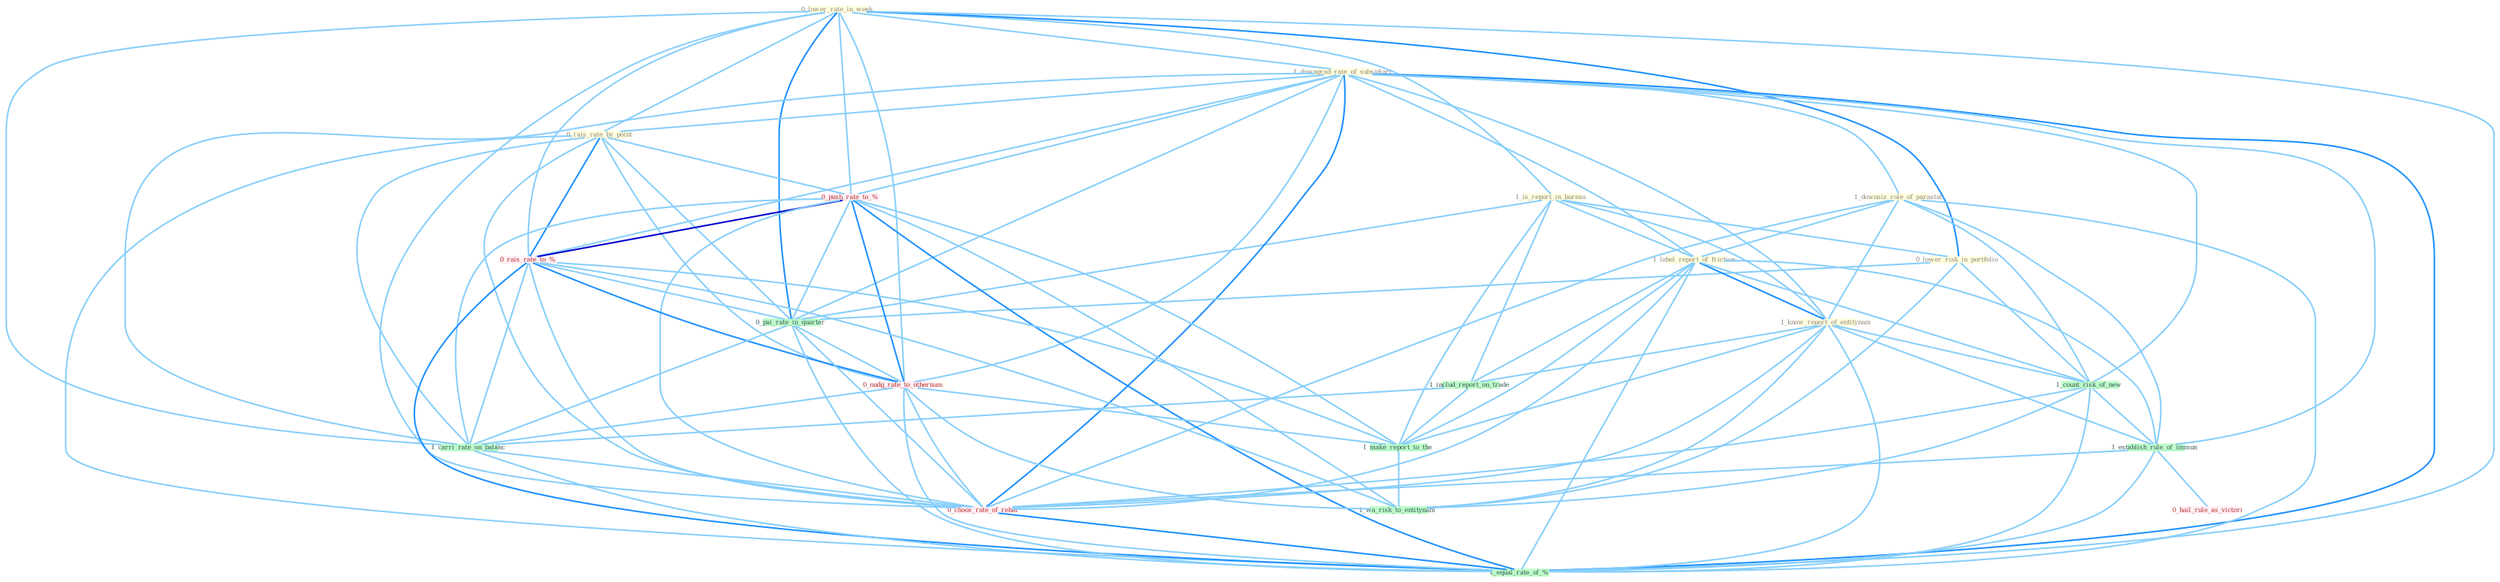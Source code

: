 Graph G{ 
    node
    [shape=polygon,style=filled,width=.5,height=.06,color="#BDFCC9",fixedsize=true,fontsize=4,
    fontcolor="#2f4f4f"];
    {node
    [color="#ffffe0", fontcolor="#8b7d6b"] "0_lower_rate_in_week " "1_is_report_in_bureau " "1_downgrad_rate_of_subsidiari " "0_rais_rate_by_point " "1_downsiz_role_of_parastat " "0_lower_risk_in_portfolio " "1_label_report_of_friction " "1_know_report_of_entitynam "}
{node [color="#fff0f5", fontcolor="#b22222"] "0_push_rate_to_% " "0_rais_rate_to_% " "0_nudg_rate_to_othernum " "0_choos_rate_of_rebat " "0_hail_rule_as_victori "}
edge [color="#B0E2FF"];

	"0_lower_rate_in_week " -- "1_is_report_in_bureau " [w="1", color="#87cefa" ];
	"0_lower_rate_in_week " -- "1_downgrad_rate_of_subsidiari " [w="1", color="#87cefa" ];
	"0_lower_rate_in_week " -- "0_rais_rate_by_point " [w="1", color="#87cefa" ];
	"0_lower_rate_in_week " -- "0_lower_risk_in_portfolio " [w="2", color="#1e90ff" , len=0.8];
	"0_lower_rate_in_week " -- "0_push_rate_to_% " [w="1", color="#87cefa" ];
	"0_lower_rate_in_week " -- "0_rais_rate_to_% " [w="1", color="#87cefa" ];
	"0_lower_rate_in_week " -- "0_pai_rate_in_quarter " [w="2", color="#1e90ff" , len=0.8];
	"0_lower_rate_in_week " -- "0_nudg_rate_to_othernum " [w="1", color="#87cefa" ];
	"0_lower_rate_in_week " -- "1_carri_rate_on_balanc " [w="1", color="#87cefa" ];
	"0_lower_rate_in_week " -- "0_choos_rate_of_rebat " [w="1", color="#87cefa" ];
	"0_lower_rate_in_week " -- "1_equal_rate_of_% " [w="1", color="#87cefa" ];
	"1_is_report_in_bureau " -- "0_lower_risk_in_portfolio " [w="1", color="#87cefa" ];
	"1_is_report_in_bureau " -- "1_label_report_of_friction " [w="1", color="#87cefa" ];
	"1_is_report_in_bureau " -- "1_know_report_of_entitynam " [w="1", color="#87cefa" ];
	"1_is_report_in_bureau " -- "0_pai_rate_in_quarter " [w="1", color="#87cefa" ];
	"1_is_report_in_bureau " -- "1_includ_report_on_trade " [w="1", color="#87cefa" ];
	"1_is_report_in_bureau " -- "1_make_report_to_the " [w="1", color="#87cefa" ];
	"1_downgrad_rate_of_subsidiari " -- "0_rais_rate_by_point " [w="1", color="#87cefa" ];
	"1_downgrad_rate_of_subsidiari " -- "1_downsiz_role_of_parastat " [w="1", color="#87cefa" ];
	"1_downgrad_rate_of_subsidiari " -- "1_label_report_of_friction " [w="1", color="#87cefa" ];
	"1_downgrad_rate_of_subsidiari " -- "1_know_report_of_entitynam " [w="1", color="#87cefa" ];
	"1_downgrad_rate_of_subsidiari " -- "1_count_risk_of_new " [w="1", color="#87cefa" ];
	"1_downgrad_rate_of_subsidiari " -- "0_push_rate_to_% " [w="1", color="#87cefa" ];
	"1_downgrad_rate_of_subsidiari " -- "0_rais_rate_to_% " [w="1", color="#87cefa" ];
	"1_downgrad_rate_of_subsidiari " -- "1_establish_rule_of_immun " [w="1", color="#87cefa" ];
	"1_downgrad_rate_of_subsidiari " -- "0_pai_rate_in_quarter " [w="1", color="#87cefa" ];
	"1_downgrad_rate_of_subsidiari " -- "0_nudg_rate_to_othernum " [w="1", color="#87cefa" ];
	"1_downgrad_rate_of_subsidiari " -- "1_carri_rate_on_balanc " [w="1", color="#87cefa" ];
	"1_downgrad_rate_of_subsidiari " -- "0_choos_rate_of_rebat " [w="2", color="#1e90ff" , len=0.8];
	"1_downgrad_rate_of_subsidiari " -- "1_equal_rate_of_% " [w="2", color="#1e90ff" , len=0.8];
	"0_rais_rate_by_point " -- "0_push_rate_to_% " [w="1", color="#87cefa" ];
	"0_rais_rate_by_point " -- "0_rais_rate_to_% " [w="2", color="#1e90ff" , len=0.8];
	"0_rais_rate_by_point " -- "0_pai_rate_in_quarter " [w="1", color="#87cefa" ];
	"0_rais_rate_by_point " -- "0_nudg_rate_to_othernum " [w="1", color="#87cefa" ];
	"0_rais_rate_by_point " -- "1_carri_rate_on_balanc " [w="1", color="#87cefa" ];
	"0_rais_rate_by_point " -- "0_choos_rate_of_rebat " [w="1", color="#87cefa" ];
	"0_rais_rate_by_point " -- "1_equal_rate_of_% " [w="1", color="#87cefa" ];
	"1_downsiz_role_of_parastat " -- "1_label_report_of_friction " [w="1", color="#87cefa" ];
	"1_downsiz_role_of_parastat " -- "1_know_report_of_entitynam " [w="1", color="#87cefa" ];
	"1_downsiz_role_of_parastat " -- "1_count_risk_of_new " [w="1", color="#87cefa" ];
	"1_downsiz_role_of_parastat " -- "1_establish_rule_of_immun " [w="1", color="#87cefa" ];
	"1_downsiz_role_of_parastat " -- "0_choos_rate_of_rebat " [w="1", color="#87cefa" ];
	"1_downsiz_role_of_parastat " -- "1_equal_rate_of_% " [w="1", color="#87cefa" ];
	"0_lower_risk_in_portfolio " -- "1_count_risk_of_new " [w="1", color="#87cefa" ];
	"0_lower_risk_in_portfolio " -- "0_pai_rate_in_quarter " [w="1", color="#87cefa" ];
	"0_lower_risk_in_portfolio " -- "1_wa_risk_to_entitynam " [w="1", color="#87cefa" ];
	"1_label_report_of_friction " -- "1_know_report_of_entitynam " [w="2", color="#1e90ff" , len=0.8];
	"1_label_report_of_friction " -- "1_count_risk_of_new " [w="1", color="#87cefa" ];
	"1_label_report_of_friction " -- "1_establish_rule_of_immun " [w="1", color="#87cefa" ];
	"1_label_report_of_friction " -- "1_includ_report_on_trade " [w="1", color="#87cefa" ];
	"1_label_report_of_friction " -- "1_make_report_to_the " [w="1", color="#87cefa" ];
	"1_label_report_of_friction " -- "0_choos_rate_of_rebat " [w="1", color="#87cefa" ];
	"1_label_report_of_friction " -- "1_equal_rate_of_% " [w="1", color="#87cefa" ];
	"1_know_report_of_entitynam " -- "1_count_risk_of_new " [w="1", color="#87cefa" ];
	"1_know_report_of_entitynam " -- "1_establish_rule_of_immun " [w="1", color="#87cefa" ];
	"1_know_report_of_entitynam " -- "1_includ_report_on_trade " [w="1", color="#87cefa" ];
	"1_know_report_of_entitynam " -- "1_make_report_to_the " [w="1", color="#87cefa" ];
	"1_know_report_of_entitynam " -- "0_choos_rate_of_rebat " [w="1", color="#87cefa" ];
	"1_know_report_of_entitynam " -- "1_wa_risk_to_entitynam " [w="1", color="#87cefa" ];
	"1_know_report_of_entitynam " -- "1_equal_rate_of_% " [w="1", color="#87cefa" ];
	"1_count_risk_of_new " -- "1_establish_rule_of_immun " [w="1", color="#87cefa" ];
	"1_count_risk_of_new " -- "0_choos_rate_of_rebat " [w="1", color="#87cefa" ];
	"1_count_risk_of_new " -- "1_wa_risk_to_entitynam " [w="1", color="#87cefa" ];
	"1_count_risk_of_new " -- "1_equal_rate_of_% " [w="1", color="#87cefa" ];
	"0_push_rate_to_% " -- "0_rais_rate_to_% " [w="3", color="#0000cd" , len=0.6];
	"0_push_rate_to_% " -- "0_pai_rate_in_quarter " [w="1", color="#87cefa" ];
	"0_push_rate_to_% " -- "0_nudg_rate_to_othernum " [w="2", color="#1e90ff" , len=0.8];
	"0_push_rate_to_% " -- "1_carri_rate_on_balanc " [w="1", color="#87cefa" ];
	"0_push_rate_to_% " -- "1_make_report_to_the " [w="1", color="#87cefa" ];
	"0_push_rate_to_% " -- "0_choos_rate_of_rebat " [w="1", color="#87cefa" ];
	"0_push_rate_to_% " -- "1_wa_risk_to_entitynam " [w="1", color="#87cefa" ];
	"0_push_rate_to_% " -- "1_equal_rate_of_% " [w="2", color="#1e90ff" , len=0.8];
	"0_rais_rate_to_% " -- "0_pai_rate_in_quarter " [w="1", color="#87cefa" ];
	"0_rais_rate_to_% " -- "0_nudg_rate_to_othernum " [w="2", color="#1e90ff" , len=0.8];
	"0_rais_rate_to_% " -- "1_carri_rate_on_balanc " [w="1", color="#87cefa" ];
	"0_rais_rate_to_% " -- "1_make_report_to_the " [w="1", color="#87cefa" ];
	"0_rais_rate_to_% " -- "0_choos_rate_of_rebat " [w="1", color="#87cefa" ];
	"0_rais_rate_to_% " -- "1_wa_risk_to_entitynam " [w="1", color="#87cefa" ];
	"0_rais_rate_to_% " -- "1_equal_rate_of_% " [w="2", color="#1e90ff" , len=0.8];
	"1_establish_rule_of_immun " -- "0_choos_rate_of_rebat " [w="1", color="#87cefa" ];
	"1_establish_rule_of_immun " -- "0_hail_rule_as_victori " [w="1", color="#87cefa" ];
	"1_establish_rule_of_immun " -- "1_equal_rate_of_% " [w="1", color="#87cefa" ];
	"0_pai_rate_in_quarter " -- "0_nudg_rate_to_othernum " [w="1", color="#87cefa" ];
	"0_pai_rate_in_quarter " -- "1_carri_rate_on_balanc " [w="1", color="#87cefa" ];
	"0_pai_rate_in_quarter " -- "0_choos_rate_of_rebat " [w="1", color="#87cefa" ];
	"0_pai_rate_in_quarter " -- "1_equal_rate_of_% " [w="1", color="#87cefa" ];
	"0_nudg_rate_to_othernum " -- "1_carri_rate_on_balanc " [w="1", color="#87cefa" ];
	"0_nudg_rate_to_othernum " -- "1_make_report_to_the " [w="1", color="#87cefa" ];
	"0_nudg_rate_to_othernum " -- "0_choos_rate_of_rebat " [w="1", color="#87cefa" ];
	"0_nudg_rate_to_othernum " -- "1_wa_risk_to_entitynam " [w="1", color="#87cefa" ];
	"0_nudg_rate_to_othernum " -- "1_equal_rate_of_% " [w="1", color="#87cefa" ];
	"1_includ_report_on_trade " -- "1_carri_rate_on_balanc " [w="1", color="#87cefa" ];
	"1_includ_report_on_trade " -- "1_make_report_to_the " [w="1", color="#87cefa" ];
	"1_carri_rate_on_balanc " -- "0_choos_rate_of_rebat " [w="1", color="#87cefa" ];
	"1_carri_rate_on_balanc " -- "1_equal_rate_of_% " [w="1", color="#87cefa" ];
	"1_make_report_to_the " -- "1_wa_risk_to_entitynam " [w="1", color="#87cefa" ];
	"0_choos_rate_of_rebat " -- "1_equal_rate_of_% " [w="2", color="#1e90ff" , len=0.8];
}